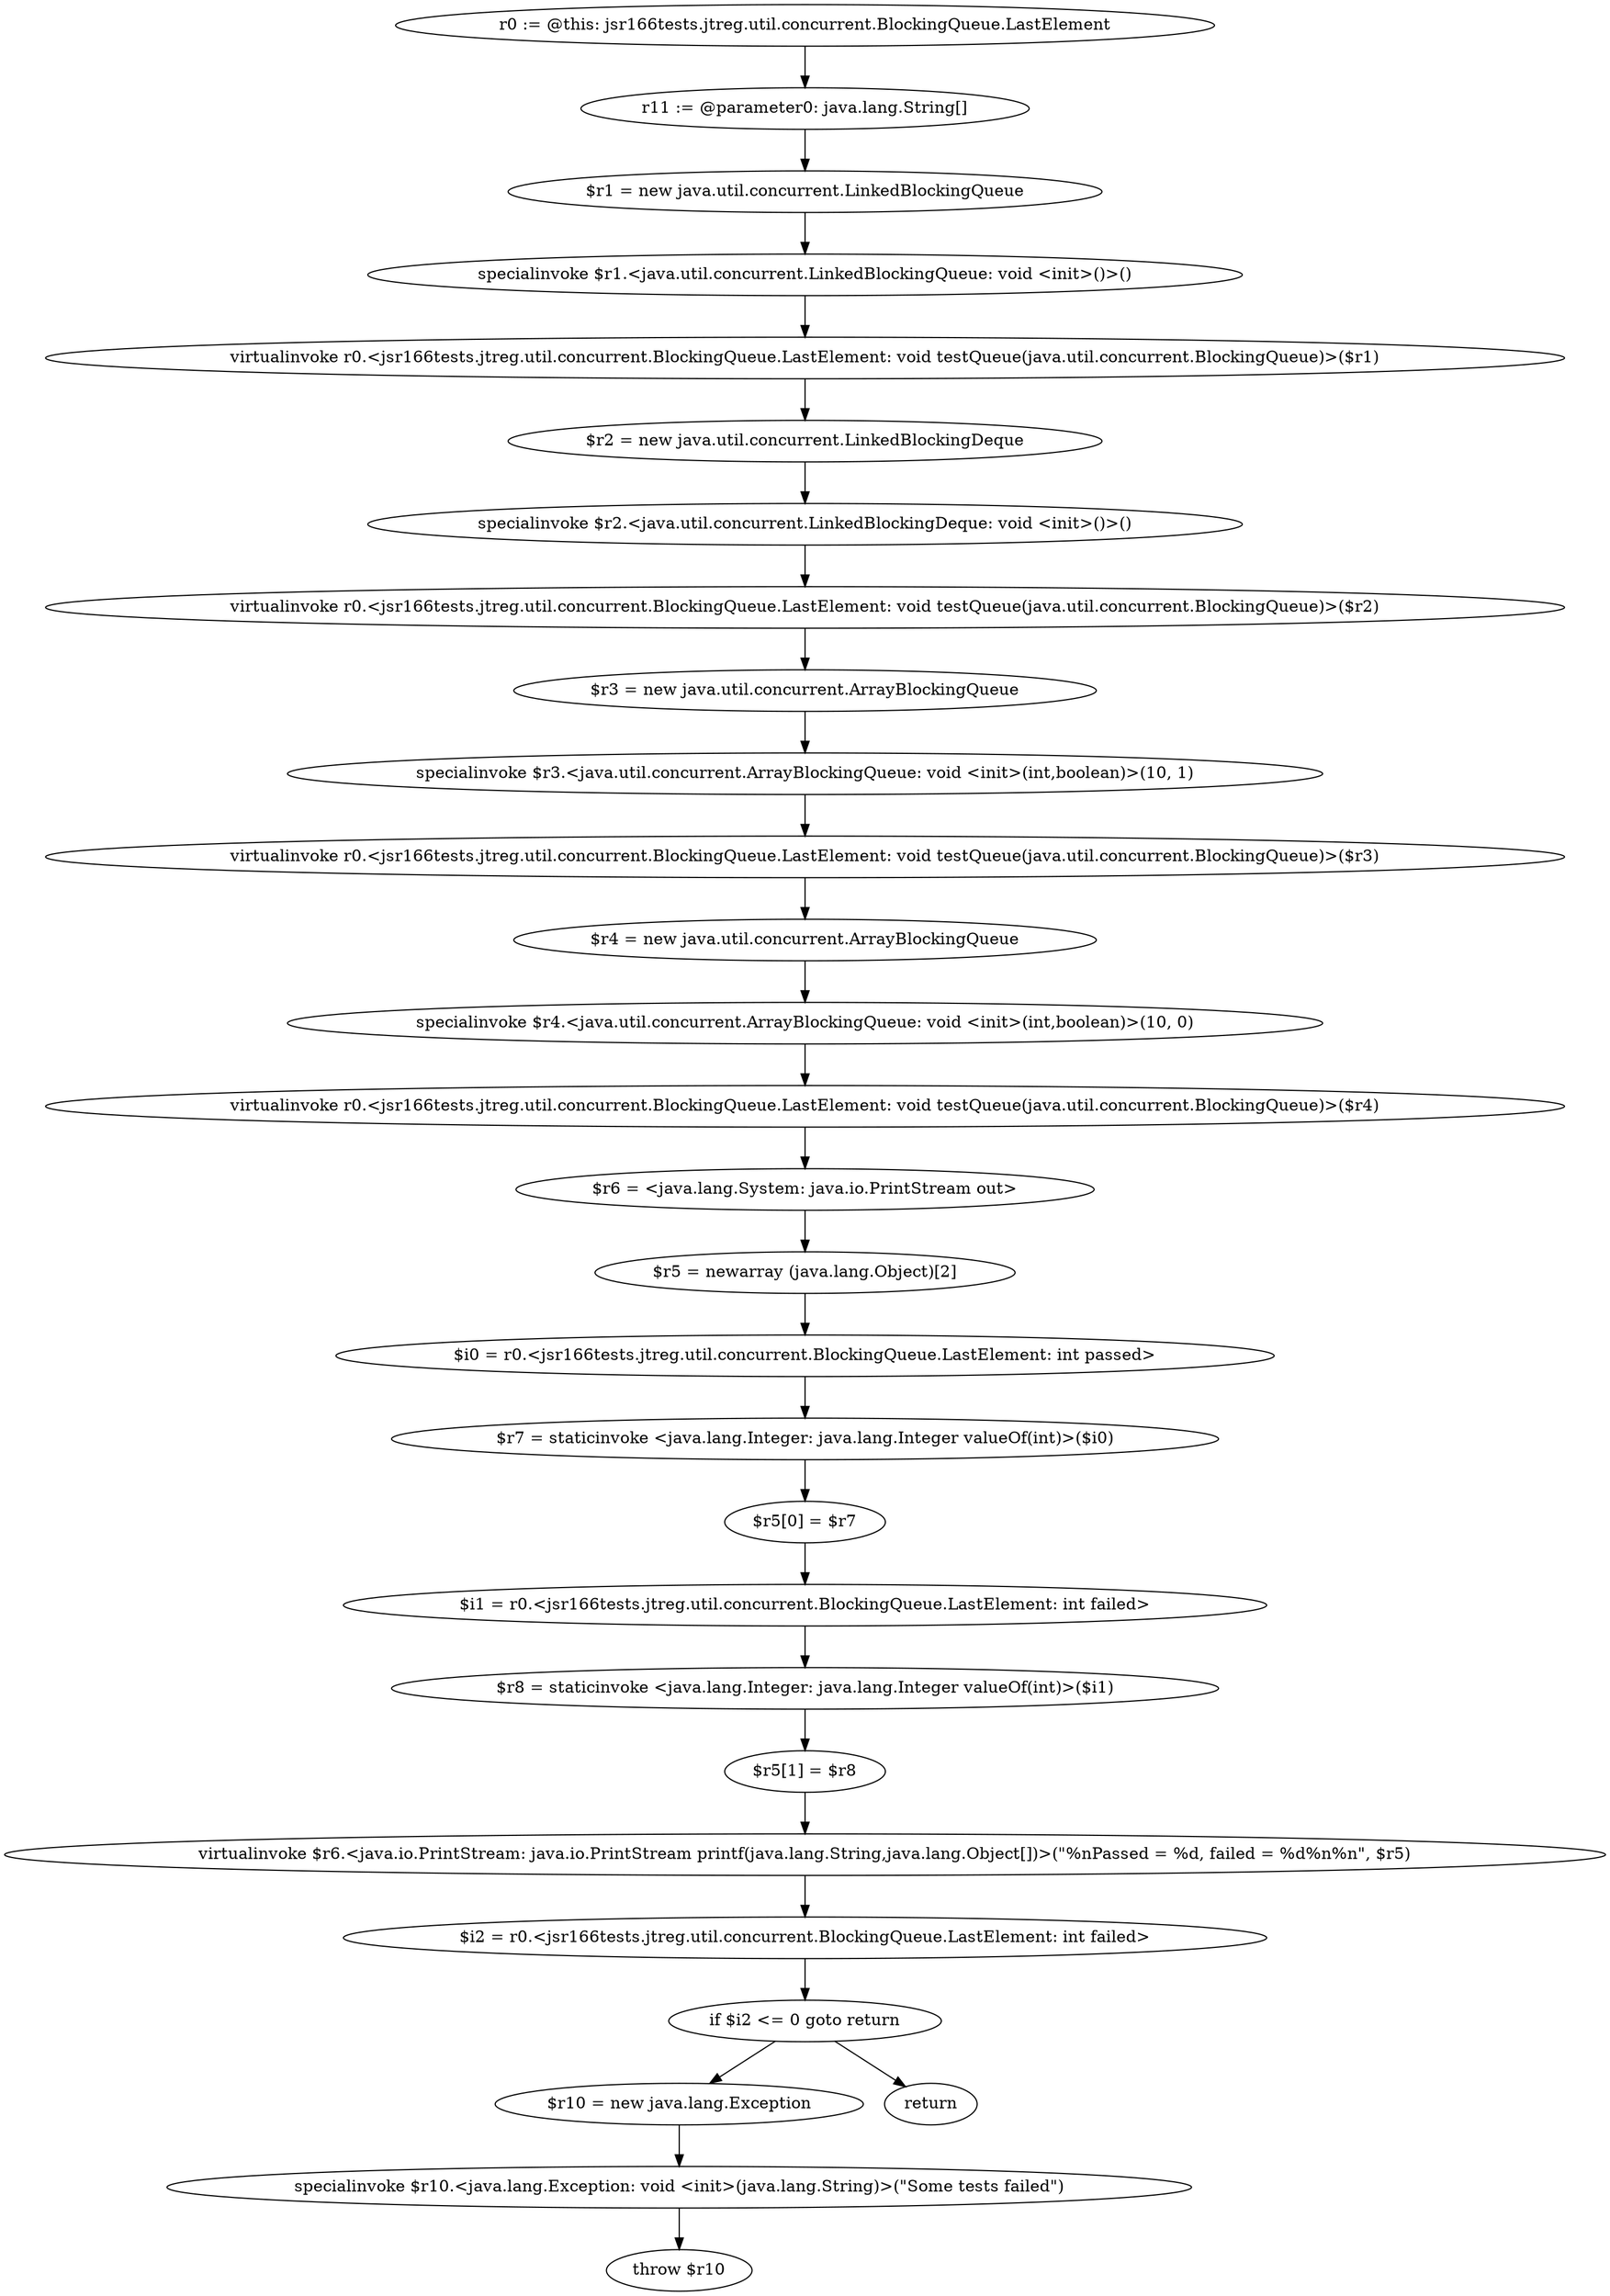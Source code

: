digraph "unitGraph" {
    "r0 := @this: jsr166tests.jtreg.util.concurrent.BlockingQueue.LastElement"
    "r11 := @parameter0: java.lang.String[]"
    "$r1 = new java.util.concurrent.LinkedBlockingQueue"
    "specialinvoke $r1.<java.util.concurrent.LinkedBlockingQueue: void <init>()>()"
    "virtualinvoke r0.<jsr166tests.jtreg.util.concurrent.BlockingQueue.LastElement: void testQueue(java.util.concurrent.BlockingQueue)>($r1)"
    "$r2 = new java.util.concurrent.LinkedBlockingDeque"
    "specialinvoke $r2.<java.util.concurrent.LinkedBlockingDeque: void <init>()>()"
    "virtualinvoke r0.<jsr166tests.jtreg.util.concurrent.BlockingQueue.LastElement: void testQueue(java.util.concurrent.BlockingQueue)>($r2)"
    "$r3 = new java.util.concurrent.ArrayBlockingQueue"
    "specialinvoke $r3.<java.util.concurrent.ArrayBlockingQueue: void <init>(int,boolean)>(10, 1)"
    "virtualinvoke r0.<jsr166tests.jtreg.util.concurrent.BlockingQueue.LastElement: void testQueue(java.util.concurrent.BlockingQueue)>($r3)"
    "$r4 = new java.util.concurrent.ArrayBlockingQueue"
    "specialinvoke $r4.<java.util.concurrent.ArrayBlockingQueue: void <init>(int,boolean)>(10, 0)"
    "virtualinvoke r0.<jsr166tests.jtreg.util.concurrent.BlockingQueue.LastElement: void testQueue(java.util.concurrent.BlockingQueue)>($r4)"
    "$r6 = <java.lang.System: java.io.PrintStream out>"
    "$r5 = newarray (java.lang.Object)[2]"
    "$i0 = r0.<jsr166tests.jtreg.util.concurrent.BlockingQueue.LastElement: int passed>"
    "$r7 = staticinvoke <java.lang.Integer: java.lang.Integer valueOf(int)>($i0)"
    "$r5[0] = $r7"
    "$i1 = r0.<jsr166tests.jtreg.util.concurrent.BlockingQueue.LastElement: int failed>"
    "$r8 = staticinvoke <java.lang.Integer: java.lang.Integer valueOf(int)>($i1)"
    "$r5[1] = $r8"
    "virtualinvoke $r6.<java.io.PrintStream: java.io.PrintStream printf(java.lang.String,java.lang.Object[])>(\"%nPassed = %d, failed = %d%n%n\", $r5)"
    "$i2 = r0.<jsr166tests.jtreg.util.concurrent.BlockingQueue.LastElement: int failed>"
    "if $i2 <= 0 goto return"
    "$r10 = new java.lang.Exception"
    "specialinvoke $r10.<java.lang.Exception: void <init>(java.lang.String)>(\"Some tests failed\")"
    "throw $r10"
    "return"
    "r0 := @this: jsr166tests.jtreg.util.concurrent.BlockingQueue.LastElement"->"r11 := @parameter0: java.lang.String[]";
    "r11 := @parameter0: java.lang.String[]"->"$r1 = new java.util.concurrent.LinkedBlockingQueue";
    "$r1 = new java.util.concurrent.LinkedBlockingQueue"->"specialinvoke $r1.<java.util.concurrent.LinkedBlockingQueue: void <init>()>()";
    "specialinvoke $r1.<java.util.concurrent.LinkedBlockingQueue: void <init>()>()"->"virtualinvoke r0.<jsr166tests.jtreg.util.concurrent.BlockingQueue.LastElement: void testQueue(java.util.concurrent.BlockingQueue)>($r1)";
    "virtualinvoke r0.<jsr166tests.jtreg.util.concurrent.BlockingQueue.LastElement: void testQueue(java.util.concurrent.BlockingQueue)>($r1)"->"$r2 = new java.util.concurrent.LinkedBlockingDeque";
    "$r2 = new java.util.concurrent.LinkedBlockingDeque"->"specialinvoke $r2.<java.util.concurrent.LinkedBlockingDeque: void <init>()>()";
    "specialinvoke $r2.<java.util.concurrent.LinkedBlockingDeque: void <init>()>()"->"virtualinvoke r0.<jsr166tests.jtreg.util.concurrent.BlockingQueue.LastElement: void testQueue(java.util.concurrent.BlockingQueue)>($r2)";
    "virtualinvoke r0.<jsr166tests.jtreg.util.concurrent.BlockingQueue.LastElement: void testQueue(java.util.concurrent.BlockingQueue)>($r2)"->"$r3 = new java.util.concurrent.ArrayBlockingQueue";
    "$r3 = new java.util.concurrent.ArrayBlockingQueue"->"specialinvoke $r3.<java.util.concurrent.ArrayBlockingQueue: void <init>(int,boolean)>(10, 1)";
    "specialinvoke $r3.<java.util.concurrent.ArrayBlockingQueue: void <init>(int,boolean)>(10, 1)"->"virtualinvoke r0.<jsr166tests.jtreg.util.concurrent.BlockingQueue.LastElement: void testQueue(java.util.concurrent.BlockingQueue)>($r3)";
    "virtualinvoke r0.<jsr166tests.jtreg.util.concurrent.BlockingQueue.LastElement: void testQueue(java.util.concurrent.BlockingQueue)>($r3)"->"$r4 = new java.util.concurrent.ArrayBlockingQueue";
    "$r4 = new java.util.concurrent.ArrayBlockingQueue"->"specialinvoke $r4.<java.util.concurrent.ArrayBlockingQueue: void <init>(int,boolean)>(10, 0)";
    "specialinvoke $r4.<java.util.concurrent.ArrayBlockingQueue: void <init>(int,boolean)>(10, 0)"->"virtualinvoke r0.<jsr166tests.jtreg.util.concurrent.BlockingQueue.LastElement: void testQueue(java.util.concurrent.BlockingQueue)>($r4)";
    "virtualinvoke r0.<jsr166tests.jtreg.util.concurrent.BlockingQueue.LastElement: void testQueue(java.util.concurrent.BlockingQueue)>($r4)"->"$r6 = <java.lang.System: java.io.PrintStream out>";
    "$r6 = <java.lang.System: java.io.PrintStream out>"->"$r5 = newarray (java.lang.Object)[2]";
    "$r5 = newarray (java.lang.Object)[2]"->"$i0 = r0.<jsr166tests.jtreg.util.concurrent.BlockingQueue.LastElement: int passed>";
    "$i0 = r0.<jsr166tests.jtreg.util.concurrent.BlockingQueue.LastElement: int passed>"->"$r7 = staticinvoke <java.lang.Integer: java.lang.Integer valueOf(int)>($i0)";
    "$r7 = staticinvoke <java.lang.Integer: java.lang.Integer valueOf(int)>($i0)"->"$r5[0] = $r7";
    "$r5[0] = $r7"->"$i1 = r0.<jsr166tests.jtreg.util.concurrent.BlockingQueue.LastElement: int failed>";
    "$i1 = r0.<jsr166tests.jtreg.util.concurrent.BlockingQueue.LastElement: int failed>"->"$r8 = staticinvoke <java.lang.Integer: java.lang.Integer valueOf(int)>($i1)";
    "$r8 = staticinvoke <java.lang.Integer: java.lang.Integer valueOf(int)>($i1)"->"$r5[1] = $r8";
    "$r5[1] = $r8"->"virtualinvoke $r6.<java.io.PrintStream: java.io.PrintStream printf(java.lang.String,java.lang.Object[])>(\"%nPassed = %d, failed = %d%n%n\", $r5)";
    "virtualinvoke $r6.<java.io.PrintStream: java.io.PrintStream printf(java.lang.String,java.lang.Object[])>(\"%nPassed = %d, failed = %d%n%n\", $r5)"->"$i2 = r0.<jsr166tests.jtreg.util.concurrent.BlockingQueue.LastElement: int failed>";
    "$i2 = r0.<jsr166tests.jtreg.util.concurrent.BlockingQueue.LastElement: int failed>"->"if $i2 <= 0 goto return";
    "if $i2 <= 0 goto return"->"$r10 = new java.lang.Exception";
    "if $i2 <= 0 goto return"->"return";
    "$r10 = new java.lang.Exception"->"specialinvoke $r10.<java.lang.Exception: void <init>(java.lang.String)>(\"Some tests failed\")";
    "specialinvoke $r10.<java.lang.Exception: void <init>(java.lang.String)>(\"Some tests failed\")"->"throw $r10";
}
